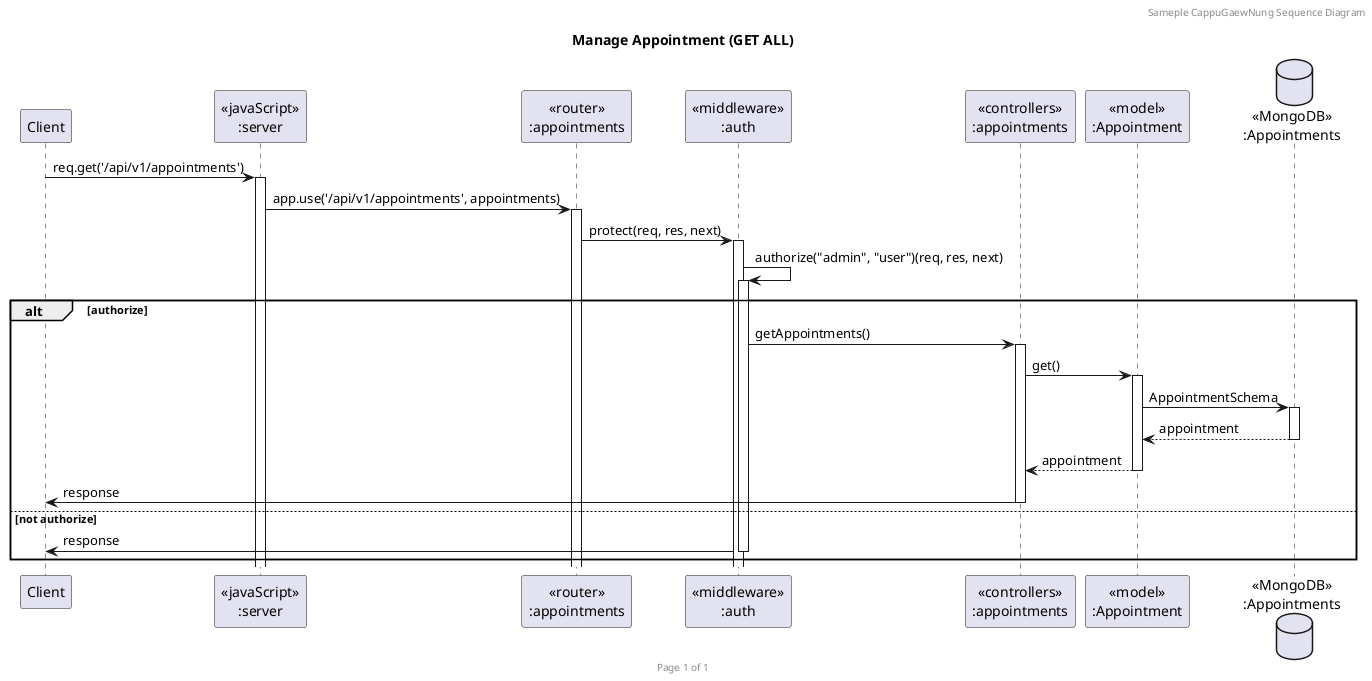 @startuml ManageAppointmentGetAll

header Sameple CappuGaewNung Sequence Diagram
footer Page %page% of %lastpage%
title "Manage Appointment (GET ALL)"

participant "Client" as client
participant "<<javaScript>>\n:server" as server
participant "<<router>>\n:appointments" as routerAppointments
participant "<<middleware>>\n:auth" as middleware
participant "<<controllers>>\n:appointments" as controllersAppointments
participant "<<model>>\n:Appointment" as modelAppointment
database "<<MongoDB>>\n:Appointments" as AppointmentsDatabase

client->server ++:req.get('/api/v1/appointments')
server->routerAppointments ++:app.use('/api/v1/appointments', appointments)
routerAppointments->middleware ++:protect(req, res, next)
middleware->middleware ++:authorize("admin", "user")(req, res, next)

alt authorize 
    middleware->controllersAppointments ++:getAppointments()
    controllersAppointments->modelAppointment ++:get()
    modelAppointment ->AppointmentsDatabase ++: AppointmentSchema
    AppointmentsDatabase --> modelAppointment --: appointment
    controllersAppointments <-- modelAppointment --:appointment
    controllersAppointments->client --:response

else not authorize
    middleware->client --:response
end

@enduml
